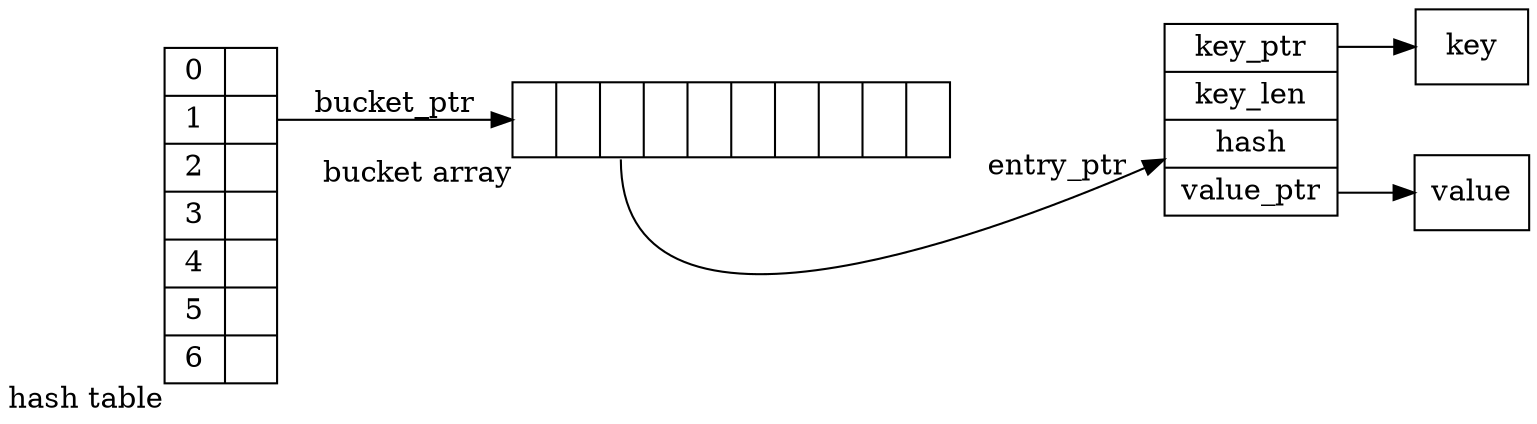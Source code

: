 digraph table{
    node[shape=record]
    rankdir=LR
    labeljust="r"

    hash_table[xlabel="hash table" label="{
        <i0>0|<h0>}|{<i1>1|<h1>}|{<i2>2|<h2>}|{<i3>3|<h3>}|{<i4>4|<h4>}|{<i5>5|<h5>}|{<i6>6|<h6>}}"]
    b1[xlabel="bucket array" label="{<e0>|<e1>|<e2>|<e3>|<e4>|<e5>|<e6>|<e7>|<e8>|<e9>}"]
    hkv1[label="{{<k>key_ptr|key_len|hash|<v>value_ptr}}"]
    key[label="key"]
    value[label="value"]
    hash_table:h1 -> b1 [label="bucket_ptr"]
    b1:e2->hkv1 [label="entry_ptr"]
    hkv1:k->key
    hkv1:v->value

}

